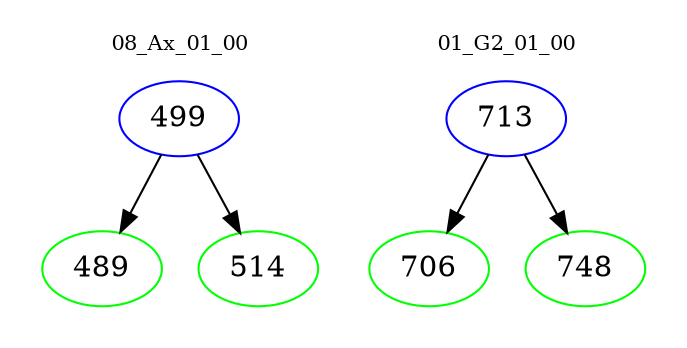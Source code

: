 digraph{
subgraph cluster_0 {
color = white
label = "08_Ax_01_00";
fontsize=10;
T0_499 [label="499", color="blue"]
T0_499 -> T0_489 [color="black"]
T0_489 [label="489", color="green"]
T0_499 -> T0_514 [color="black"]
T0_514 [label="514", color="green"]
}
subgraph cluster_1 {
color = white
label = "01_G2_01_00";
fontsize=10;
T1_713 [label="713", color="blue"]
T1_713 -> T1_706 [color="black"]
T1_706 [label="706", color="green"]
T1_713 -> T1_748 [color="black"]
T1_748 [label="748", color="green"]
}
}
